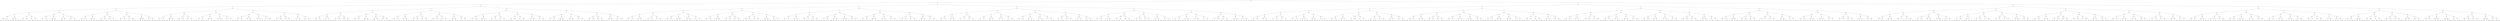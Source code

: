 strict graph "empty_graph(2047)" {
	0 -- 1;
	0 -- 2;
	1 -- 3;
	1 -- 4;
	2 -- 5;
	2 -- 6;
	3 -- 7;
	3 -- 8;
	4 -- 9;
	4 -- 10;
	5 -- 11;
	5 -- 12;
	6 -- 13;
	6 -- 14;
	7 -- 15;
	7 -- 16;
	8 -- 17;
	8 -- 18;
	9 -- 19;
	9 -- 20;
	10 -- 21;
	10 -- 22;
	11 -- 23;
	11 -- 24;
	12 -- 25;
	12 -- 26;
	13 -- 27;
	13 -- 28;
	14 -- 29;
	14 -- 30;
	15 -- 31;
	15 -- 32;
	16 -- 33;
	16 -- 34;
	17 -- 35;
	17 -- 36;
	18 -- 37;
	18 -- 38;
	19 -- 39;
	19 -- 40;
	20 -- 41;
	20 -- 42;
	21 -- 43;
	21 -- 44;
	22 -- 45;
	22 -- 46;
	23 -- 47;
	23 -- 48;
	24 -- 49;
	24 -- 50;
	25 -- 51;
	25 -- 52;
	26 -- 53;
	26 -- 54;
	27 -- 55;
	27 -- 56;
	28 -- 57;
	28 -- 58;
	29 -- 59;
	29 -- 60;
	30 -- 61;
	30 -- 62;
	31 -- 63;
	31 -- 64;
	32 -- 65;
	32 -- 66;
	33 -- 67;
	33 -- 68;
	34 -- 69;
	34 -- 70;
	35 -- 71;
	35 -- 72;
	36 -- 73;
	36 -- 74;
	37 -- 75;
	37 -- 76;
	38 -- 77;
	38 -- 78;
	39 -- 79;
	39 -- 80;
	40 -- 81;
	40 -- 82;
	41 -- 83;
	41 -- 84;
	42 -- 85;
	42 -- 86;
	43 -- 87;
	43 -- 88;
	44 -- 89;
	44 -- 90;
	45 -- 91;
	45 -- 92;
	46 -- 93;
	46 -- 94;
	47 -- 95;
	47 -- 96;
	48 -- 97;
	48 -- 98;
	49 -- 99;
	49 -- 100;
	50 -- 101;
	50 -- 102;
	51 -- 103;
	51 -- 104;
	52 -- 105;
	52 -- 106;
	53 -- 107;
	53 -- 108;
	54 -- 109;
	54 -- 110;
	55 -- 111;
	55 -- 112;
	56 -- 113;
	56 -- 114;
	57 -- 115;
	57 -- 116;
	58 -- 117;
	58 -- 118;
	59 -- 119;
	59 -- 120;
	60 -- 121;
	60 -- 122;
	61 -- 123;
	61 -- 124;
	62 -- 125;
	62 -- 126;
	63 -- 127;
	63 -- 128;
	64 -- 129;
	64 -- 130;
	65 -- 131;
	65 -- 132;
	66 -- 133;
	66 -- 134;
	67 -- 135;
	67 -- 136;
	68 -- 137;
	68 -- 138;
	69 -- 139;
	69 -- 140;
	70 -- 141;
	70 -- 142;
	71 -- 143;
	71 -- 144;
	72 -- 145;
	72 -- 146;
	73 -- 147;
	73 -- 148;
	74 -- 149;
	74 -- 150;
	75 -- 151;
	75 -- 152;
	76 -- 153;
	76 -- 154;
	77 -- 155;
	77 -- 156;
	78 -- 157;
	78 -- 158;
	79 -- 159;
	79 -- 160;
	80 -- 161;
	80 -- 162;
	81 -- 163;
	81 -- 164;
	82 -- 165;
	82 -- 166;
	83 -- 167;
	83 -- 168;
	84 -- 169;
	84 -- 170;
	85 -- 171;
	85 -- 172;
	86 -- 173;
	86 -- 174;
	87 -- 175;
	87 -- 176;
	88 -- 177;
	88 -- 178;
	89 -- 179;
	89 -- 180;
	90 -- 181;
	90 -- 182;
	91 -- 183;
	91 -- 184;
	92 -- 185;
	92 -- 186;
	93 -- 187;
	93 -- 188;
	94 -- 189;
	94 -- 190;
	95 -- 191;
	95 -- 192;
	96 -- 193;
	96 -- 194;
	97 -- 195;
	97 -- 196;
	98 -- 197;
	98 -- 198;
	99 -- 199;
	99 -- 200;
	100 -- 201;
	100 -- 202;
	101 -- 203;
	101 -- 204;
	102 -- 205;
	102 -- 206;
	103 -- 207;
	103 -- 208;
	104 -- 209;
	104 -- 210;
	105 -- 211;
	105 -- 212;
	106 -- 213;
	106 -- 214;
	107 -- 215;
	107 -- 216;
	108 -- 217;
	108 -- 218;
	109 -- 219;
	109 -- 220;
	110 -- 221;
	110 -- 222;
	111 -- 223;
	111 -- 224;
	112 -- 225;
	112 -- 226;
	113 -- 227;
	113 -- 228;
	114 -- 229;
	114 -- 230;
	115 -- 231;
	115 -- 232;
	116 -- 233;
	116 -- 234;
	117 -- 235;
	117 -- 236;
	118 -- 237;
	118 -- 238;
	119 -- 239;
	119 -- 240;
	120 -- 241;
	120 -- 242;
	121 -- 243;
	121 -- 244;
	122 -- 245;
	122 -- 246;
	123 -- 247;
	123 -- 248;
	124 -- 249;
	124 -- 250;
	125 -- 251;
	125 -- 252;
	126 -- 253;
	126 -- 254;
	127 -- 255;
	127 -- 256;
	128 -- 257;
	128 -- 258;
	129 -- 259;
	129 -- 260;
	130 -- 261;
	130 -- 262;
	131 -- 263;
	131 -- 264;
	132 -- 265;
	132 -- 266;
	133 -- 267;
	133 -- 268;
	134 -- 269;
	134 -- 270;
	135 -- 271;
	135 -- 272;
	136 -- 273;
	136 -- 274;
	137 -- 275;
	137 -- 276;
	138 -- 277;
	138 -- 278;
	139 -- 279;
	139 -- 280;
	140 -- 281;
	140 -- 282;
	141 -- 283;
	141 -- 284;
	142 -- 285;
	142 -- 286;
	143 -- 287;
	143 -- 288;
	144 -- 289;
	144 -- 290;
	145 -- 291;
	145 -- 292;
	146 -- 293;
	146 -- 294;
	147 -- 295;
	147 -- 296;
	148 -- 297;
	148 -- 298;
	149 -- 299;
	149 -- 300;
	150 -- 301;
	150 -- 302;
	151 -- 303;
	151 -- 304;
	152 -- 305;
	152 -- 306;
	153 -- 307;
	153 -- 308;
	154 -- 309;
	154 -- 310;
	155 -- 311;
	155 -- 312;
	156 -- 313;
	156 -- 314;
	157 -- 315;
	157 -- 316;
	158 -- 317;
	158 -- 318;
	159 -- 319;
	159 -- 320;
	160 -- 321;
	160 -- 322;
	161 -- 323;
	161 -- 324;
	162 -- 325;
	162 -- 326;
	163 -- 327;
	163 -- 328;
	164 -- 329;
	164 -- 330;
	165 -- 331;
	165 -- 332;
	166 -- 333;
	166 -- 334;
	167 -- 335;
	167 -- 336;
	168 -- 337;
	168 -- 338;
	169 -- 339;
	169 -- 340;
	170 -- 341;
	170 -- 342;
	171 -- 343;
	171 -- 344;
	172 -- 345;
	172 -- 346;
	173 -- 347;
	173 -- 348;
	174 -- 349;
	174 -- 350;
	175 -- 351;
	175 -- 352;
	176 -- 353;
	176 -- 354;
	177 -- 355;
	177 -- 356;
	178 -- 357;
	178 -- 358;
	179 -- 359;
	179 -- 360;
	180 -- 361;
	180 -- 362;
	181 -- 363;
	181 -- 364;
	182 -- 365;
	182 -- 366;
	183 -- 367;
	183 -- 368;
	184 -- 369;
	184 -- 370;
	185 -- 371;
	185 -- 372;
	186 -- 373;
	186 -- 374;
	187 -- 375;
	187 -- 376;
	188 -- 377;
	188 -- 378;
	189 -- 379;
	189 -- 380;
	190 -- 381;
	190 -- 382;
	191 -- 383;
	191 -- 384;
	192 -- 385;
	192 -- 386;
	193 -- 387;
	193 -- 388;
	194 -- 389;
	194 -- 390;
	195 -- 391;
	195 -- 392;
	196 -- 393;
	196 -- 394;
	197 -- 395;
	197 -- 396;
	198 -- 397;
	198 -- 398;
	199 -- 399;
	199 -- 400;
	200 -- 401;
	200 -- 402;
	201 -- 403;
	201 -- 404;
	202 -- 405;
	202 -- 406;
	203 -- 407;
	203 -- 408;
	204 -- 409;
	204 -- 410;
	205 -- 411;
	205 -- 412;
	206 -- 413;
	206 -- 414;
	207 -- 415;
	207 -- 416;
	208 -- 417;
	208 -- 418;
	209 -- 419;
	209 -- 420;
	210 -- 421;
	210 -- 422;
	211 -- 423;
	211 -- 424;
	212 -- 425;
	212 -- 426;
	213 -- 427;
	213 -- 428;
	214 -- 429;
	214 -- 430;
	215 -- 431;
	215 -- 432;
	216 -- 433;
	216 -- 434;
	217 -- 435;
	217 -- 436;
	218 -- 437;
	218 -- 438;
	219 -- 439;
	219 -- 440;
	220 -- 441;
	220 -- 442;
	221 -- 443;
	221 -- 444;
	222 -- 445;
	222 -- 446;
	223 -- 447;
	223 -- 448;
	224 -- 449;
	224 -- 450;
	225 -- 451;
	225 -- 452;
	226 -- 453;
	226 -- 454;
	227 -- 455;
	227 -- 456;
	228 -- 457;
	228 -- 458;
	229 -- 459;
	229 -- 460;
	230 -- 461;
	230 -- 462;
	231 -- 463;
	231 -- 464;
	232 -- 465;
	232 -- 466;
	233 -- 467;
	233 -- 468;
	234 -- 469;
	234 -- 470;
	235 -- 471;
	235 -- 472;
	236 -- 473;
	236 -- 474;
	237 -- 475;
	237 -- 476;
	238 -- 477;
	238 -- 478;
	239 -- 479;
	239 -- 480;
	240 -- 481;
	240 -- 482;
	241 -- 483;
	241 -- 484;
	242 -- 485;
	242 -- 486;
	243 -- 487;
	243 -- 488;
	244 -- 489;
	244 -- 490;
	245 -- 491;
	245 -- 492;
	246 -- 493;
	246 -- 494;
	247 -- 495;
	247 -- 496;
	248 -- 497;
	248 -- 498;
	249 -- 499;
	249 -- 500;
	250 -- 501;
	250 -- 502;
	251 -- 503;
	251 -- 504;
	252 -- 505;
	252 -- 506;
	253 -- 507;
	253 -- 508;
	254 -- 509;
	254 -- 510;
	255 -- 511;
	255 -- 512;
	256 -- 513;
	256 -- 514;
	257 -- 515;
	257 -- 516;
	258 -- 517;
	258 -- 518;
	259 -- 519;
	259 -- 520;
	260 -- 521;
	260 -- 522;
	261 -- 523;
	261 -- 524;
	262 -- 525;
	262 -- 526;
	263 -- 527;
	263 -- 528;
	264 -- 529;
	264 -- 530;
	265 -- 531;
	265 -- 532;
	266 -- 533;
	266 -- 534;
	267 -- 535;
	267 -- 536;
	268 -- 537;
	268 -- 538;
	269 -- 539;
	269 -- 540;
	270 -- 541;
	270 -- 542;
	271 -- 543;
	271 -- 544;
	272 -- 545;
	272 -- 546;
	273 -- 547;
	273 -- 548;
	274 -- 549;
	274 -- 550;
	275 -- 551;
	275 -- 552;
	276 -- 553;
	276 -- 554;
	277 -- 555;
	277 -- 556;
	278 -- 557;
	278 -- 558;
	279 -- 559;
	279 -- 560;
	280 -- 561;
	280 -- 562;
	281 -- 563;
	281 -- 564;
	282 -- 565;
	282 -- 566;
	283 -- 567;
	283 -- 568;
	284 -- 569;
	284 -- 570;
	285 -- 571;
	285 -- 572;
	286 -- 573;
	286 -- 574;
	287 -- 575;
	287 -- 576;
	288 -- 577;
	288 -- 578;
	289 -- 579;
	289 -- 580;
	290 -- 581;
	290 -- 582;
	291 -- 583;
	291 -- 584;
	292 -- 585;
	292 -- 586;
	293 -- 587;
	293 -- 588;
	294 -- 589;
	294 -- 590;
	295 -- 591;
	295 -- 592;
	296 -- 593;
	296 -- 594;
	297 -- 595;
	297 -- 596;
	298 -- 597;
	298 -- 598;
	299 -- 599;
	299 -- 600;
	300 -- 601;
	300 -- 602;
	301 -- 603;
	301 -- 604;
	302 -- 605;
	302 -- 606;
	303 -- 607;
	303 -- 608;
	304 -- 609;
	304 -- 610;
	305 -- 611;
	305 -- 612;
	306 -- 613;
	306 -- 614;
	307 -- 615;
	307 -- 616;
	308 -- 617;
	308 -- 618;
	309 -- 619;
	309 -- 620;
	310 -- 621;
	310 -- 622;
	311 -- 623;
	311 -- 624;
	312 -- 625;
	312 -- 626;
	313 -- 627;
	313 -- 628;
	314 -- 629;
	314 -- 630;
	315 -- 631;
	315 -- 632;
	316 -- 633;
	316 -- 634;
	317 -- 635;
	317 -- 636;
	318 -- 637;
	318 -- 638;
	319 -- 639;
	319 -- 640;
	320 -- 641;
	320 -- 642;
	321 -- 643;
	321 -- 644;
	322 -- 645;
	322 -- 646;
	323 -- 647;
	323 -- 648;
	324 -- 649;
	324 -- 650;
	325 -- 651;
	325 -- 652;
	326 -- 653;
	326 -- 654;
	327 -- 655;
	327 -- 656;
	328 -- 657;
	328 -- 658;
	329 -- 659;
	329 -- 660;
	330 -- 661;
	330 -- 662;
	331 -- 663;
	331 -- 664;
	332 -- 665;
	332 -- 666;
	333 -- 667;
	333 -- 668;
	334 -- 669;
	334 -- 670;
	335 -- 671;
	335 -- 672;
	336 -- 673;
	336 -- 674;
	337 -- 675;
	337 -- 676;
	338 -- 677;
	338 -- 678;
	339 -- 679;
	339 -- 680;
	340 -- 681;
	340 -- 682;
	341 -- 683;
	341 -- 684;
	342 -- 685;
	342 -- 686;
	343 -- 687;
	343 -- 688;
	344 -- 689;
	344 -- 690;
	345 -- 691;
	345 -- 692;
	346 -- 693;
	346 -- 694;
	347 -- 695;
	347 -- 696;
	348 -- 697;
	348 -- 698;
	349 -- 699;
	349 -- 700;
	350 -- 701;
	350 -- 702;
	351 -- 703;
	351 -- 704;
	352 -- 705;
	352 -- 706;
	353 -- 707;
	353 -- 708;
	354 -- 709;
	354 -- 710;
	355 -- 711;
	355 -- 712;
	356 -- 713;
	356 -- 714;
	357 -- 715;
	357 -- 716;
	358 -- 717;
	358 -- 718;
	359 -- 719;
	359 -- 720;
	360 -- 721;
	360 -- 722;
	361 -- 723;
	361 -- 724;
	362 -- 725;
	362 -- 726;
	363 -- 727;
	363 -- 728;
	364 -- 729;
	364 -- 730;
	365 -- 731;
	365 -- 732;
	366 -- 733;
	366 -- 734;
	367 -- 735;
	367 -- 736;
	368 -- 737;
	368 -- 738;
	369 -- 739;
	369 -- 740;
	370 -- 741;
	370 -- 742;
	371 -- 743;
	371 -- 744;
	372 -- 745;
	372 -- 746;
	373 -- 747;
	373 -- 748;
	374 -- 749;
	374 -- 750;
	375 -- 751;
	375 -- 752;
	376 -- 753;
	376 -- 754;
	377 -- 755;
	377 -- 756;
	378 -- 757;
	378 -- 758;
	379 -- 759;
	379 -- 760;
	380 -- 761;
	380 -- 762;
	381 -- 763;
	381 -- 764;
	382 -- 765;
	382 -- 766;
	383 -- 767;
	383 -- 768;
	384 -- 769;
	384 -- 770;
	385 -- 771;
	385 -- 772;
	386 -- 773;
	386 -- 774;
	387 -- 775;
	387 -- 776;
	388 -- 777;
	388 -- 778;
	389 -- 779;
	389 -- 780;
	390 -- 781;
	390 -- 782;
	391 -- 783;
	391 -- 784;
	392 -- 785;
	392 -- 786;
	393 -- 787;
	393 -- 788;
	394 -- 789;
	394 -- 790;
	395 -- 791;
	395 -- 792;
	396 -- 793;
	396 -- 794;
	397 -- 795;
	397 -- 796;
	398 -- 797;
	398 -- 798;
	399 -- 799;
	399 -- 800;
	400 -- 801;
	400 -- 802;
	401 -- 803;
	401 -- 804;
	402 -- 805;
	402 -- 806;
	403 -- 807;
	403 -- 808;
	404 -- 809;
	404 -- 810;
	405 -- 811;
	405 -- 812;
	406 -- 813;
	406 -- 814;
	407 -- 815;
	407 -- 816;
	408 -- 817;
	408 -- 818;
	409 -- 819;
	409 -- 820;
	410 -- 821;
	410 -- 822;
	411 -- 823;
	411 -- 824;
	412 -- 825;
	412 -- 826;
	413 -- 827;
	413 -- 828;
	414 -- 829;
	414 -- 830;
	415 -- 831;
	415 -- 832;
	416 -- 833;
	416 -- 834;
	417 -- 835;
	417 -- 836;
	418 -- 837;
	418 -- 838;
	419 -- 839;
	419 -- 840;
	420 -- 841;
	420 -- 842;
	421 -- 843;
	421 -- 844;
	422 -- 845;
	422 -- 846;
	423 -- 847;
	423 -- 848;
	424 -- 849;
	424 -- 850;
	425 -- 851;
	425 -- 852;
	426 -- 853;
	426 -- 854;
	427 -- 855;
	427 -- 856;
	428 -- 857;
	428 -- 858;
	429 -- 859;
	429 -- 860;
	430 -- 861;
	430 -- 862;
	431 -- 863;
	431 -- 864;
	432 -- 865;
	432 -- 866;
	433 -- 867;
	433 -- 868;
	434 -- 869;
	434 -- 870;
	435 -- 871;
	435 -- 872;
	436 -- 873;
	436 -- 874;
	437 -- 875;
	437 -- 876;
	438 -- 877;
	438 -- 878;
	439 -- 879;
	439 -- 880;
	440 -- 881;
	440 -- 882;
	441 -- 883;
	441 -- 884;
	442 -- 885;
	442 -- 886;
	443 -- 887;
	443 -- 888;
	444 -- 889;
	444 -- 890;
	445 -- 891;
	445 -- 892;
	446 -- 893;
	446 -- 894;
	447 -- 895;
	447 -- 896;
	448 -- 897;
	448 -- 898;
	449 -- 899;
	449 -- 900;
	450 -- 901;
	450 -- 902;
	451 -- 903;
	451 -- 904;
	452 -- 905;
	452 -- 906;
	453 -- 907;
	453 -- 908;
	454 -- 909;
	454 -- 910;
	455 -- 911;
	455 -- 912;
	456 -- 913;
	456 -- 914;
	457 -- 915;
	457 -- 916;
	458 -- 917;
	458 -- 918;
	459 -- 919;
	459 -- 920;
	460 -- 921;
	460 -- 922;
	461 -- 923;
	461 -- 924;
	462 -- 925;
	462 -- 926;
	463 -- 927;
	463 -- 928;
	464 -- 929;
	464 -- 930;
	465 -- 931;
	465 -- 932;
	466 -- 933;
	466 -- 934;
	467 -- 935;
	467 -- 936;
	468 -- 937;
	468 -- 938;
	469 -- 939;
	469 -- 940;
	470 -- 941;
	470 -- 942;
	471 -- 943;
	471 -- 944;
	472 -- 945;
	472 -- 946;
	473 -- 947;
	473 -- 948;
	474 -- 949;
	474 -- 950;
	475 -- 951;
	475 -- 952;
	476 -- 953;
	476 -- 954;
	477 -- 955;
	477 -- 956;
	478 -- 957;
	478 -- 958;
	479 -- 959;
	479 -- 960;
	480 -- 961;
	480 -- 962;
	481 -- 963;
	481 -- 964;
	482 -- 965;
	482 -- 966;
	483 -- 967;
	483 -- 968;
	484 -- 969;
	484 -- 970;
	485 -- 971;
	485 -- 972;
	486 -- 973;
	486 -- 974;
	487 -- 975;
	487 -- 976;
	488 -- 977;
	488 -- 978;
	489 -- 979;
	489 -- 980;
	490 -- 981;
	490 -- 982;
	491 -- 983;
	491 -- 984;
	492 -- 985;
	492 -- 986;
	493 -- 987;
	493 -- 988;
	494 -- 989;
	494 -- 990;
	495 -- 991;
	495 -- 992;
	496 -- 993;
	496 -- 994;
	497 -- 995;
	497 -- 996;
	498 -- 997;
	498 -- 998;
	499 -- 999;
	499 -- 1000;
	500 -- 1001;
	500 -- 1002;
	501 -- 1003;
	501 -- 1004;
	502 -- 1005;
	502 -- 1006;
	503 -- 1007;
	503 -- 1008;
	504 -- 1009;
	504 -- 1010;
	505 -- 1011;
	505 -- 1012;
	506 -- 1013;
	506 -- 1014;
	507 -- 1015;
	507 -- 1016;
	508 -- 1017;
	508 -- 1018;
	509 -- 1019;
	509 -- 1020;
	510 -- 1021;
	510 -- 1022;
	511 -- 1023;
	511 -- 1024;
	512 -- 1025;
	512 -- 1026;
	513 -- 1027;
	513 -- 1028;
	514 -- 1029;
	514 -- 1030;
	515 -- 1031;
	515 -- 1032;
	516 -- 1033;
	516 -- 1034;
	517 -- 1035;
	517 -- 1036;
	518 -- 1037;
	518 -- 1038;
	519 -- 1039;
	519 -- 1040;
	520 -- 1041;
	520 -- 1042;
	521 -- 1043;
	521 -- 1044;
	522 -- 1045;
	522 -- 1046;
	523 -- 1047;
	523 -- 1048;
	524 -- 1049;
	524 -- 1050;
	525 -- 1051;
	525 -- 1052;
	526 -- 1053;
	526 -- 1054;
	527 -- 1055;
	527 -- 1056;
	528 -- 1057;
	528 -- 1058;
	529 -- 1059;
	529 -- 1060;
	530 -- 1061;
	530 -- 1062;
	531 -- 1063;
	531 -- 1064;
	532 -- 1065;
	532 -- 1066;
	533 -- 1067;
	533 -- 1068;
	534 -- 1069;
	534 -- 1070;
	535 -- 1071;
	535 -- 1072;
	536 -- 1073;
	536 -- 1074;
	537 -- 1075;
	537 -- 1076;
	538 -- 1077;
	538 -- 1078;
	539 -- 1079;
	539 -- 1080;
	540 -- 1081;
	540 -- 1082;
	541 -- 1083;
	541 -- 1084;
	542 -- 1085;
	542 -- 1086;
	543 -- 1087;
	543 -- 1088;
	544 -- 1089;
	544 -- 1090;
	545 -- 1091;
	545 -- 1092;
	546 -- 1093;
	546 -- 1094;
	547 -- 1095;
	547 -- 1096;
	548 -- 1097;
	548 -- 1098;
	549 -- 1099;
	549 -- 1100;
	550 -- 1101;
	550 -- 1102;
	551 -- 1103;
	551 -- 1104;
	552 -- 1105;
	552 -- 1106;
	553 -- 1107;
	553 -- 1108;
	554 -- 1109;
	554 -- 1110;
	555 -- 1111;
	555 -- 1112;
	556 -- 1113;
	556 -- 1114;
	557 -- 1115;
	557 -- 1116;
	558 -- 1117;
	558 -- 1118;
	559 -- 1119;
	559 -- 1120;
	560 -- 1121;
	560 -- 1122;
	561 -- 1123;
	561 -- 1124;
	562 -- 1125;
	562 -- 1126;
	563 -- 1127;
	563 -- 1128;
	564 -- 1129;
	564 -- 1130;
	565 -- 1131;
	565 -- 1132;
	566 -- 1133;
	566 -- 1134;
	567 -- 1135;
	567 -- 1136;
	568 -- 1137;
	568 -- 1138;
	569 -- 1139;
	569 -- 1140;
	570 -- 1141;
	570 -- 1142;
	571 -- 1143;
	571 -- 1144;
	572 -- 1145;
	572 -- 1146;
	573 -- 1147;
	573 -- 1148;
	574 -- 1149;
	574 -- 1150;
	575 -- 1151;
	575 -- 1152;
	576 -- 1153;
	576 -- 1154;
	577 -- 1155;
	577 -- 1156;
	578 -- 1157;
	578 -- 1158;
	579 -- 1159;
	579 -- 1160;
	580 -- 1161;
	580 -- 1162;
	581 -- 1163;
	581 -- 1164;
	582 -- 1165;
	582 -- 1166;
	583 -- 1167;
	583 -- 1168;
	584 -- 1169;
	584 -- 1170;
	585 -- 1171;
	585 -- 1172;
	586 -- 1173;
	586 -- 1174;
	587 -- 1175;
	587 -- 1176;
	588 -- 1177;
	588 -- 1178;
	589 -- 1179;
	589 -- 1180;
	590 -- 1181;
	590 -- 1182;
	591 -- 1183;
	591 -- 1184;
	592 -- 1185;
	592 -- 1186;
	593 -- 1187;
	593 -- 1188;
	594 -- 1189;
	594 -- 1190;
	595 -- 1191;
	595 -- 1192;
	596 -- 1193;
	596 -- 1194;
	597 -- 1195;
	597 -- 1196;
	598 -- 1197;
	598 -- 1198;
	599 -- 1199;
	599 -- 1200;
	600 -- 1201;
	600 -- 1202;
	601 -- 1203;
	601 -- 1204;
	602 -- 1205;
	602 -- 1206;
	603 -- 1207;
	603 -- 1208;
	604 -- 1209;
	604 -- 1210;
	605 -- 1211;
	605 -- 1212;
	606 -- 1213;
	606 -- 1214;
	607 -- 1215;
	607 -- 1216;
	608 -- 1217;
	608 -- 1218;
	609 -- 1219;
	609 -- 1220;
	610 -- 1221;
	610 -- 1222;
	611 -- 1223;
	611 -- 1224;
	612 -- 1225;
	612 -- 1226;
	613 -- 1227;
	613 -- 1228;
	614 -- 1229;
	614 -- 1230;
	615 -- 1231;
	615 -- 1232;
	616 -- 1233;
	616 -- 1234;
	617 -- 1235;
	617 -- 1236;
	618 -- 1237;
	618 -- 1238;
	619 -- 1239;
	619 -- 1240;
	620 -- 1241;
	620 -- 1242;
	621 -- 1243;
	621 -- 1244;
	622 -- 1245;
	622 -- 1246;
	623 -- 1247;
	623 -- 1248;
	624 -- 1249;
	624 -- 1250;
	625 -- 1251;
	625 -- 1252;
	626 -- 1253;
	626 -- 1254;
	627 -- 1255;
	627 -- 1256;
	628 -- 1257;
	628 -- 1258;
	629 -- 1259;
	629 -- 1260;
	630 -- 1261;
	630 -- 1262;
	631 -- 1263;
	631 -- 1264;
	632 -- 1265;
	632 -- 1266;
	633 -- 1267;
	633 -- 1268;
	634 -- 1269;
	634 -- 1270;
	635 -- 1271;
	635 -- 1272;
	636 -- 1273;
	636 -- 1274;
	637 -- 1275;
	637 -- 1276;
	638 -- 1277;
	638 -- 1278;
	639 -- 1279;
	639 -- 1280;
	640 -- 1281;
	640 -- 1282;
	641 -- 1283;
	641 -- 1284;
	642 -- 1285;
	642 -- 1286;
	643 -- 1287;
	643 -- 1288;
	644 -- 1289;
	644 -- 1290;
	645 -- 1291;
	645 -- 1292;
	646 -- 1293;
	646 -- 1294;
	647 -- 1295;
	647 -- 1296;
	648 -- 1297;
	648 -- 1298;
	649 -- 1299;
	649 -- 1300;
	650 -- 1301;
	650 -- 1302;
	651 -- 1303;
	651 -- 1304;
	652 -- 1305;
	652 -- 1306;
	653 -- 1307;
	653 -- 1308;
	654 -- 1309;
	654 -- 1310;
	655 -- 1311;
	655 -- 1312;
	656 -- 1313;
	656 -- 1314;
	657 -- 1315;
	657 -- 1316;
	658 -- 1317;
	658 -- 1318;
	659 -- 1319;
	659 -- 1320;
	660 -- 1321;
	660 -- 1322;
	661 -- 1323;
	661 -- 1324;
	662 -- 1325;
	662 -- 1326;
	663 -- 1327;
	663 -- 1328;
	664 -- 1329;
	664 -- 1330;
	665 -- 1331;
	665 -- 1332;
	666 -- 1333;
	666 -- 1334;
	667 -- 1335;
	667 -- 1336;
	668 -- 1337;
	668 -- 1338;
	669 -- 1339;
	669 -- 1340;
	670 -- 1341;
	670 -- 1342;
	671 -- 1343;
	671 -- 1344;
	672 -- 1345;
	672 -- 1346;
	673 -- 1347;
	673 -- 1348;
	674 -- 1349;
	674 -- 1350;
	675 -- 1351;
	675 -- 1352;
	676 -- 1353;
	676 -- 1354;
	677 -- 1355;
	677 -- 1356;
	678 -- 1357;
	678 -- 1358;
	679 -- 1359;
	679 -- 1360;
	680 -- 1361;
	680 -- 1362;
	681 -- 1363;
	681 -- 1364;
	682 -- 1365;
	682 -- 1366;
	683 -- 1367;
	683 -- 1368;
	684 -- 1369;
	684 -- 1370;
	685 -- 1371;
	685 -- 1372;
	686 -- 1373;
	686 -- 1374;
	687 -- 1375;
	687 -- 1376;
	688 -- 1377;
	688 -- 1378;
	689 -- 1379;
	689 -- 1380;
	690 -- 1381;
	690 -- 1382;
	691 -- 1383;
	691 -- 1384;
	692 -- 1385;
	692 -- 1386;
	693 -- 1387;
	693 -- 1388;
	694 -- 1389;
	694 -- 1390;
	695 -- 1391;
	695 -- 1392;
	696 -- 1393;
	696 -- 1394;
	697 -- 1395;
	697 -- 1396;
	698 -- 1397;
	698 -- 1398;
	699 -- 1399;
	699 -- 1400;
	700 -- 1401;
	700 -- 1402;
	701 -- 1403;
	701 -- 1404;
	702 -- 1405;
	702 -- 1406;
	703 -- 1407;
	703 -- 1408;
	704 -- 1409;
	704 -- 1410;
	705 -- 1411;
	705 -- 1412;
	706 -- 1413;
	706 -- 1414;
	707 -- 1415;
	707 -- 1416;
	708 -- 1417;
	708 -- 1418;
	709 -- 1419;
	709 -- 1420;
	710 -- 1421;
	710 -- 1422;
	711 -- 1423;
	711 -- 1424;
	712 -- 1425;
	712 -- 1426;
	713 -- 1427;
	713 -- 1428;
	714 -- 1429;
	714 -- 1430;
	715 -- 1431;
	715 -- 1432;
	716 -- 1433;
	716 -- 1434;
	717 -- 1435;
	717 -- 1436;
	718 -- 1437;
	718 -- 1438;
	719 -- 1439;
	719 -- 1440;
	720 -- 1441;
	720 -- 1442;
	721 -- 1443;
	721 -- 1444;
	722 -- 1445;
	722 -- 1446;
	723 -- 1447;
	723 -- 1448;
	724 -- 1449;
	724 -- 1450;
	725 -- 1451;
	725 -- 1452;
	726 -- 1453;
	726 -- 1454;
	727 -- 1455;
	727 -- 1456;
	728 -- 1457;
	728 -- 1458;
	729 -- 1459;
	729 -- 1460;
	730 -- 1461;
	730 -- 1462;
	731 -- 1463;
	731 -- 1464;
	732 -- 1465;
	732 -- 1466;
	733 -- 1467;
	733 -- 1468;
	734 -- 1469;
	734 -- 1470;
	735 -- 1471;
	735 -- 1472;
	736 -- 1473;
	736 -- 1474;
	737 -- 1475;
	737 -- 1476;
	738 -- 1477;
	738 -- 1478;
	739 -- 1479;
	739 -- 1480;
	740 -- 1481;
	740 -- 1482;
	741 -- 1483;
	741 -- 1484;
	742 -- 1485;
	742 -- 1486;
	743 -- 1487;
	743 -- 1488;
	744 -- 1489;
	744 -- 1490;
	745 -- 1491;
	745 -- 1492;
	746 -- 1493;
	746 -- 1494;
	747 -- 1495;
	747 -- 1496;
	748 -- 1497;
	748 -- 1498;
	749 -- 1499;
	749 -- 1500;
	750 -- 1501;
	750 -- 1502;
	751 -- 1503;
	751 -- 1504;
	752 -- 1505;
	752 -- 1506;
	753 -- 1507;
	753 -- 1508;
	754 -- 1509;
	754 -- 1510;
	755 -- 1511;
	755 -- 1512;
	756 -- 1513;
	756 -- 1514;
	757 -- 1515;
	757 -- 1516;
	758 -- 1517;
	758 -- 1518;
	759 -- 1519;
	759 -- 1520;
	760 -- 1521;
	760 -- 1522;
	761 -- 1523;
	761 -- 1524;
	762 -- 1525;
	762 -- 1526;
	763 -- 1527;
	763 -- 1528;
	764 -- 1529;
	764 -- 1530;
	765 -- 1531;
	765 -- 1532;
	766 -- 1533;
	766 -- 1534;
	767 -- 1535;
	767 -- 1536;
	768 -- 1537;
	768 -- 1538;
	769 -- 1539;
	769 -- 1540;
	770 -- 1541;
	770 -- 1542;
	771 -- 1543;
	771 -- 1544;
	772 -- 1545;
	772 -- 1546;
	773 -- 1547;
	773 -- 1548;
	774 -- 1549;
	774 -- 1550;
	775 -- 1551;
	775 -- 1552;
	776 -- 1553;
	776 -- 1554;
	777 -- 1555;
	777 -- 1556;
	778 -- 1557;
	778 -- 1558;
	779 -- 1559;
	779 -- 1560;
	780 -- 1561;
	780 -- 1562;
	781 -- 1563;
	781 -- 1564;
	782 -- 1565;
	782 -- 1566;
	783 -- 1567;
	783 -- 1568;
	784 -- 1569;
	784 -- 1570;
	785 -- 1571;
	785 -- 1572;
	786 -- 1573;
	786 -- 1574;
	787 -- 1575;
	787 -- 1576;
	788 -- 1577;
	788 -- 1578;
	789 -- 1579;
	789 -- 1580;
	790 -- 1581;
	790 -- 1582;
	791 -- 1583;
	791 -- 1584;
	792 -- 1585;
	792 -- 1586;
	793 -- 1587;
	793 -- 1588;
	794 -- 1589;
	794 -- 1590;
	795 -- 1591;
	795 -- 1592;
	796 -- 1593;
	796 -- 1594;
	797 -- 1595;
	797 -- 1596;
	798 -- 1597;
	798 -- 1598;
	799 -- 1599;
	799 -- 1600;
	800 -- 1601;
	800 -- 1602;
	801 -- 1603;
	801 -- 1604;
	802 -- 1605;
	802 -- 1606;
	803 -- 1607;
	803 -- 1608;
	804 -- 1609;
	804 -- 1610;
	805 -- 1611;
	805 -- 1612;
	806 -- 1613;
	806 -- 1614;
	807 -- 1615;
	807 -- 1616;
	808 -- 1617;
	808 -- 1618;
	809 -- 1619;
	809 -- 1620;
	810 -- 1621;
	810 -- 1622;
	811 -- 1623;
	811 -- 1624;
	812 -- 1625;
	812 -- 1626;
	813 -- 1627;
	813 -- 1628;
	814 -- 1629;
	814 -- 1630;
	815 -- 1631;
	815 -- 1632;
	816 -- 1633;
	816 -- 1634;
	817 -- 1635;
	817 -- 1636;
	818 -- 1637;
	818 -- 1638;
	819 -- 1639;
	819 -- 1640;
	820 -- 1641;
	820 -- 1642;
	821 -- 1643;
	821 -- 1644;
	822 -- 1645;
	822 -- 1646;
	823 -- 1647;
	823 -- 1648;
	824 -- 1649;
	824 -- 1650;
	825 -- 1651;
	825 -- 1652;
	826 -- 1653;
	826 -- 1654;
	827 -- 1655;
	827 -- 1656;
	828 -- 1657;
	828 -- 1658;
	829 -- 1659;
	829 -- 1660;
	830 -- 1661;
	830 -- 1662;
	831 -- 1663;
	831 -- 1664;
	832 -- 1665;
	832 -- 1666;
	833 -- 1667;
	833 -- 1668;
	834 -- 1669;
	834 -- 1670;
	835 -- 1671;
	835 -- 1672;
	836 -- 1673;
	836 -- 1674;
	837 -- 1675;
	837 -- 1676;
	838 -- 1677;
	838 -- 1678;
	839 -- 1679;
	839 -- 1680;
	840 -- 1681;
	840 -- 1682;
	841 -- 1683;
	841 -- 1684;
	842 -- 1685;
	842 -- 1686;
	843 -- 1687;
	843 -- 1688;
	844 -- 1689;
	844 -- 1690;
	845 -- 1691;
	845 -- 1692;
	846 -- 1693;
	846 -- 1694;
	847 -- 1695;
	847 -- 1696;
	848 -- 1697;
	848 -- 1698;
	849 -- 1699;
	849 -- 1700;
	850 -- 1701;
	850 -- 1702;
	851 -- 1703;
	851 -- 1704;
	852 -- 1705;
	852 -- 1706;
	853 -- 1707;
	853 -- 1708;
	854 -- 1709;
	854 -- 1710;
	855 -- 1711;
	855 -- 1712;
	856 -- 1713;
	856 -- 1714;
	857 -- 1715;
	857 -- 1716;
	858 -- 1717;
	858 -- 1718;
	859 -- 1719;
	859 -- 1720;
	860 -- 1721;
	860 -- 1722;
	861 -- 1723;
	861 -- 1724;
	862 -- 1725;
	862 -- 1726;
	863 -- 1727;
	863 -- 1728;
	864 -- 1729;
	864 -- 1730;
	865 -- 1731;
	865 -- 1732;
	866 -- 1733;
	866 -- 1734;
	867 -- 1735;
	867 -- 1736;
	868 -- 1737;
	868 -- 1738;
	869 -- 1739;
	869 -- 1740;
	870 -- 1741;
	870 -- 1742;
	871 -- 1743;
	871 -- 1744;
	872 -- 1745;
	872 -- 1746;
	873 -- 1747;
	873 -- 1748;
	874 -- 1749;
	874 -- 1750;
	875 -- 1751;
	875 -- 1752;
	876 -- 1753;
	876 -- 1754;
	877 -- 1755;
	877 -- 1756;
	878 -- 1757;
	878 -- 1758;
	879 -- 1759;
	879 -- 1760;
	880 -- 1761;
	880 -- 1762;
	881 -- 1763;
	881 -- 1764;
	882 -- 1765;
	882 -- 1766;
	883 -- 1767;
	883 -- 1768;
	884 -- 1769;
	884 -- 1770;
	885 -- 1771;
	885 -- 1772;
	886 -- 1773;
	886 -- 1774;
	887 -- 1775;
	887 -- 1776;
	888 -- 1777;
	888 -- 1778;
	889 -- 1779;
	889 -- 1780;
	890 -- 1781;
	890 -- 1782;
	891 -- 1783;
	891 -- 1784;
	892 -- 1785;
	892 -- 1786;
	893 -- 1787;
	893 -- 1788;
	894 -- 1789;
	894 -- 1790;
	895 -- 1791;
	895 -- 1792;
	896 -- 1793;
	896 -- 1794;
	897 -- 1795;
	897 -- 1796;
	898 -- 1797;
	898 -- 1798;
	899 -- 1799;
	899 -- 1800;
	900 -- 1801;
	900 -- 1802;
	901 -- 1803;
	901 -- 1804;
	902 -- 1805;
	902 -- 1806;
	903 -- 1807;
	903 -- 1808;
	904 -- 1809;
	904 -- 1810;
	905 -- 1811;
	905 -- 1812;
	906 -- 1813;
	906 -- 1814;
	907 -- 1815;
	907 -- 1816;
	908 -- 1817;
	908 -- 1818;
	909 -- 1819;
	909 -- 1820;
	910 -- 1821;
	910 -- 1822;
	911 -- 1823;
	911 -- 1824;
	912 -- 1825;
	912 -- 1826;
	913 -- 1827;
	913 -- 1828;
	914 -- 1829;
	914 -- 1830;
	915 -- 1831;
	915 -- 1832;
	916 -- 1833;
	916 -- 1834;
	917 -- 1835;
	917 -- 1836;
	918 -- 1837;
	918 -- 1838;
	919 -- 1839;
	919 -- 1840;
	920 -- 1841;
	920 -- 1842;
	921 -- 1843;
	921 -- 1844;
	922 -- 1845;
	922 -- 1846;
	923 -- 1847;
	923 -- 1848;
	924 -- 1849;
	924 -- 1850;
	925 -- 1851;
	925 -- 1852;
	926 -- 1853;
	926 -- 1854;
	927 -- 1855;
	927 -- 1856;
	928 -- 1857;
	928 -- 1858;
	929 -- 1859;
	929 -- 1860;
	930 -- 1861;
	930 -- 1862;
	931 -- 1863;
	931 -- 1864;
	932 -- 1865;
	932 -- 1866;
	933 -- 1867;
	933 -- 1868;
	934 -- 1869;
	934 -- 1870;
	935 -- 1871;
	935 -- 1872;
	936 -- 1873;
	936 -- 1874;
	937 -- 1875;
	937 -- 1876;
	938 -- 1877;
	938 -- 1878;
	939 -- 1879;
	939 -- 1880;
	940 -- 1881;
	940 -- 1882;
	941 -- 1883;
	941 -- 1884;
	942 -- 1885;
	942 -- 1886;
	943 -- 1887;
	943 -- 1888;
	944 -- 1889;
	944 -- 1890;
	945 -- 1891;
	945 -- 1892;
	946 -- 1893;
	946 -- 1894;
	947 -- 1895;
	947 -- 1896;
	948 -- 1897;
	948 -- 1898;
	949 -- 1899;
	949 -- 1900;
	950 -- 1901;
	950 -- 1902;
	951 -- 1903;
	951 -- 1904;
	952 -- 1905;
	952 -- 1906;
	953 -- 1907;
	953 -- 1908;
	954 -- 1909;
	954 -- 1910;
	955 -- 1911;
	955 -- 1912;
	956 -- 1913;
	956 -- 1914;
	957 -- 1915;
	957 -- 1916;
	958 -- 1917;
	958 -- 1918;
	959 -- 1919;
	959 -- 1920;
	960 -- 1921;
	960 -- 1922;
	961 -- 1923;
	961 -- 1924;
	962 -- 1925;
	962 -- 1926;
	963 -- 1927;
	963 -- 1928;
	964 -- 1929;
	964 -- 1930;
	965 -- 1931;
	965 -- 1932;
	966 -- 1933;
	966 -- 1934;
	967 -- 1935;
	967 -- 1936;
	968 -- 1937;
	968 -- 1938;
	969 -- 1939;
	969 -- 1940;
	970 -- 1941;
	970 -- 1942;
	971 -- 1943;
	971 -- 1944;
	972 -- 1945;
	972 -- 1946;
	973 -- 1947;
	973 -- 1948;
	974 -- 1949;
	974 -- 1950;
	975 -- 1951;
	975 -- 1952;
	976 -- 1953;
	976 -- 1954;
	977 -- 1955;
	977 -- 1956;
	978 -- 1957;
	978 -- 1958;
	979 -- 1959;
	979 -- 1960;
	980 -- 1961;
	980 -- 1962;
	981 -- 1963;
	981 -- 1964;
	982 -- 1965;
	982 -- 1966;
	983 -- 1967;
	983 -- 1968;
	984 -- 1969;
	984 -- 1970;
	985 -- 1971;
	985 -- 1972;
	986 -- 1973;
	986 -- 1974;
	987 -- 1975;
	987 -- 1976;
	988 -- 1977;
	988 -- 1978;
	989 -- 1979;
	989 -- 1980;
	990 -- 1981;
	990 -- 1982;
	991 -- 1983;
	991 -- 1984;
	992 -- 1985;
	992 -- 1986;
	993 -- 1987;
	993 -- 1988;
	994 -- 1989;
	994 -- 1990;
	995 -- 1991;
	995 -- 1992;
	996 -- 1993;
	996 -- 1994;
	997 -- 1995;
	997 -- 1996;
	998 -- 1997;
	998 -- 1998;
	999 -- 1999;
	999 -- 2000;
	1000 -- 2001;
	1000 -- 2002;
	1001 -- 2003;
	1001 -- 2004;
	1002 -- 2005;
	1002 -- 2006;
	1003 -- 2007;
	1003 -- 2008;
	1004 -- 2009;
	1004 -- 2010;
	1005 -- 2011;
	1005 -- 2012;
	1006 -- 2013;
	1006 -- 2014;
	1007 -- 2015;
	1007 -- 2016;
	1008 -- 2017;
	1008 -- 2018;
	1009 -- 2019;
	1009 -- 2020;
	1010 -- 2021;
	1010 -- 2022;
	1011 -- 2023;
	1011 -- 2024;
	1012 -- 2025;
	1012 -- 2026;
	1013 -- 2027;
	1013 -- 2028;
	1014 -- 2029;
	1014 -- 2030;
	1015 -- 2031;
	1015 -- 2032;
	1016 -- 2033;
	1016 -- 2034;
	1017 -- 2035;
	1017 -- 2036;
	1018 -- 2037;
	1018 -- 2038;
	1019 -- 2039;
	1019 -- 2040;
	1020 -- 2041;
	1020 -- 2042;
	1021 -- 2043;
	1021 -- 2044;
	1022 -- 2045;
	1022 -- 2046;
}
